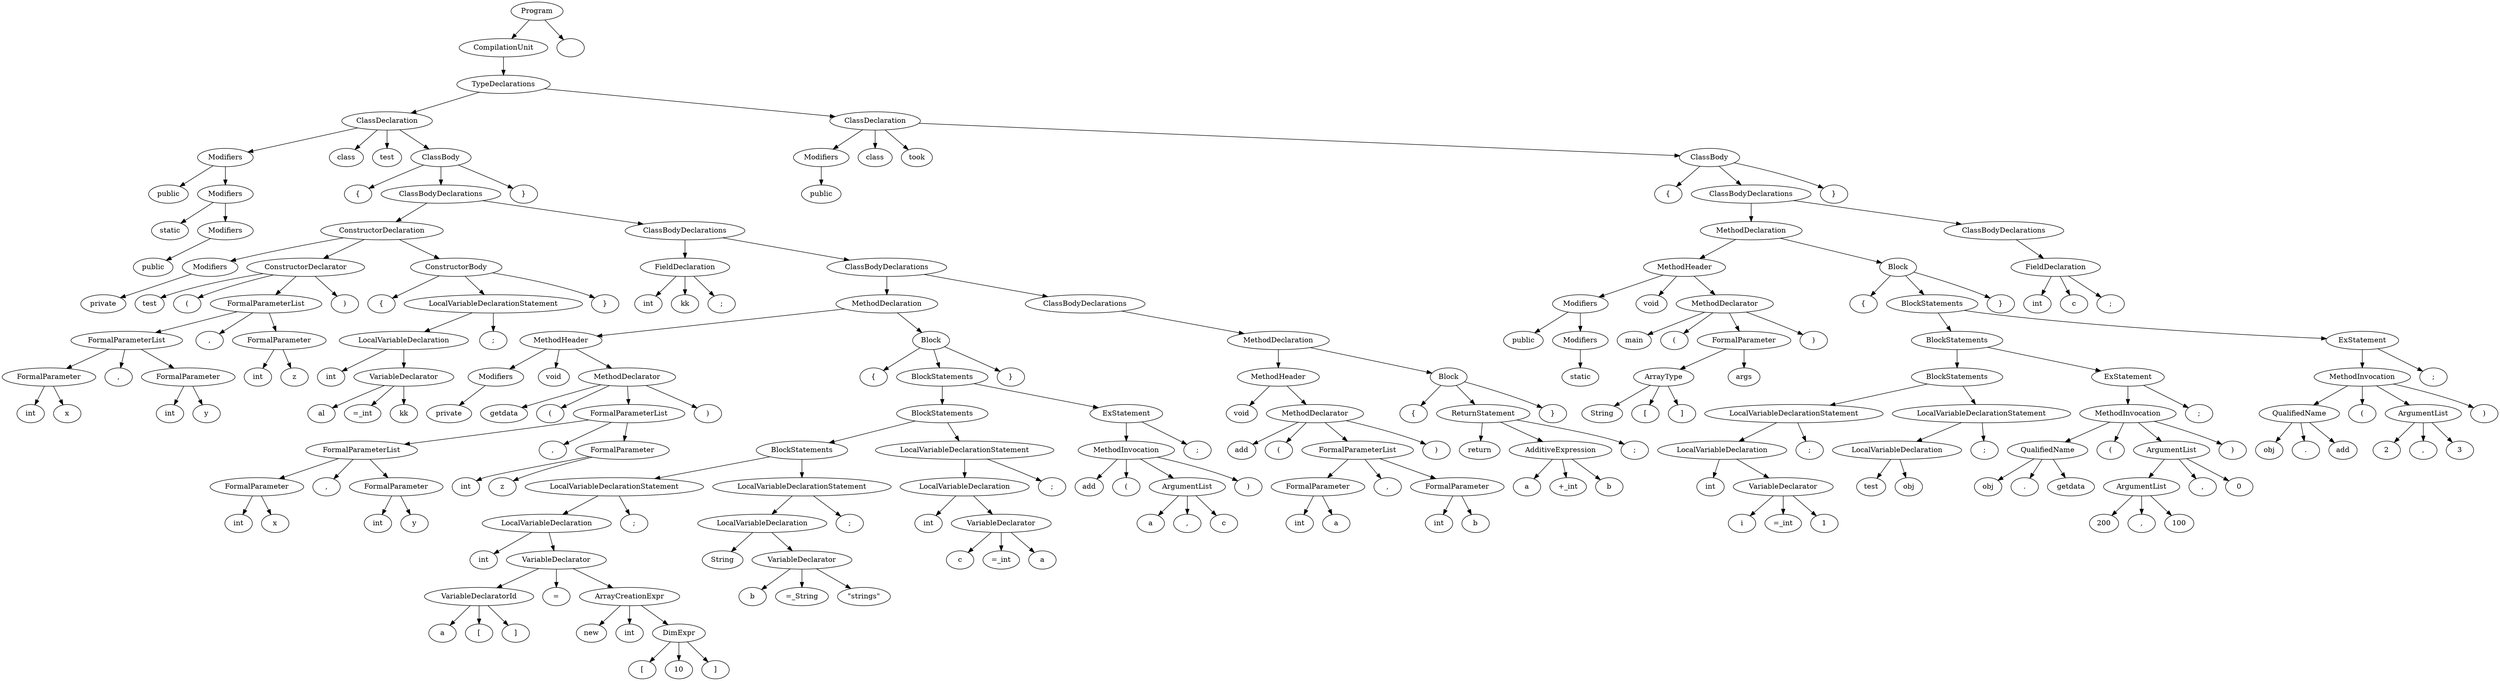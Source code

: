 digraph G {
n1 [label="public"]
n2 [label="static"]
n3 [label="public"]
n4 [label="Modifiers"]
n4->n3;
n5 [label="Modifiers"]
n5->n4;
n5->n2;
n6 [label="Modifiers"]
n6->n5;
n6->n1;
n7 [label="class"]
n8 [label="test"]
n9 [label="{"]
n10 [label="private"]
n11 [label="Modifiers"]
n11->n10;
n12 [label="test"]
n13 [label="("]
n14 [label="int"]
n15 [label="x"]
n16 [label="FormalParameter"]
n16->n15;
n16->n14;
n17 [label=","]
n18 [label="int"]
n19 [label="y"]
n20 [label="FormalParameter"]
n20->n19;
n20->n18;
n21 [label="FormalParameterList"]
n21->n20;
n21->n17;
n21->n16;
n22 [label=","]
n23 [label="int"]
n24 [label="z"]
n25 [label="FormalParameter"]
n25->n24;
n25->n23;
n26 [label="FormalParameterList"]
n26->n25;
n26->n22;
n26->n21;
n27 [label=")"]
n28 [label="ConstructorDeclarator"]
n28->n27;
n28->n26;
n28->n13;
n28->n12;
n29 [label="{"]
n30 [label="int"]
n31 [label="al"]
n32 [label="=_int"]
n33 [label="kk"]
n34 [label="VariableDeclarator"]
n34->n33;
n34->n32;
n34->n31;
n35 [label="LocalVariableDeclaration"]
n35->n34;
n35->n30;
n36 [label=";"]
n37 [label="LocalVariableDeclarationStatement"]
n37->n36;
n37->n35;
n38 [label="}"]
n39 [label="ConstructorBody"]
n39->n38;
n39->n37;
n39->n29;
n40 [label="ConstructorDeclaration"]
n40->n39;
n40->n28;
n40->n11;
n41 [label="int"]
n42 [label="kk"]
n43 [label=";"]
n44 [label="FieldDeclaration"]
n44->n43;
n44->n42;
n44->n41;
n45 [label="private"]
n46 [label="Modifiers"]
n46->n45;
n47 [label="void"]
n48 [label="getdata"]
n49 [label="("]
n50 [label="int"]
n51 [label="x"]
n52 [label="FormalParameter"]
n52->n51;
n52->n50;
n53 [label=","]
n54 [label="int"]
n55 [label="y"]
n56 [label="FormalParameter"]
n56->n55;
n56->n54;
n57 [label="FormalParameterList"]
n57->n56;
n57->n53;
n57->n52;
n58 [label=","]
n59 [label="int"]
n60 [label="z"]
n61 [label="FormalParameter"]
n61->n60;
n61->n59;
n62 [label="FormalParameterList"]
n62->n61;
n62->n58;
n62->n57;
n63 [label=")"]
n64 [label="MethodDeclarator"]
n64->n63;
n64->n62;
n64->n49;
n64->n48;
n65 [label="MethodHeader"]
n65->n64;
n65->n47;
n65->n46;
n66 [label="{"]
n67 [label="int"]
n68 [label="a"]
n69 [label="["]
n70 [label="]"]
n71 [label="VariableDeclaratorId"]
n71->n70;
n71->n69;
n71->n68;
n72 [label="="]
n73 [label="new"]
n74 [label="int"]
n75 [label="["]
n76 [label="10"]
n77 [label="]"]
n78 [label="DimExpr"]
n78->n77;
n78->n76;
n78->n75;
n79 [label="ArrayCreationExpr"]
n79->n78;
n79->n74;
n79->n73;
n80 [label="VariableDeclarator"]
n80->n79;
n80->n72;
n80->n71;
n81 [label="LocalVariableDeclaration"]
n81->n80;
n81->n67;
n82 [label=";"]
n83 [label="LocalVariableDeclarationStatement"]
n83->n82;
n83->n81;
n84 [label="String"]
n85 [label="b"]
n86 [label="=_String"]
n87 [label="\"strings\""]
n88 [label="VariableDeclarator"]
n88->n87;
n88->n86;
n88->n85;
n89 [label="LocalVariableDeclaration"]
n89->n88;
n89->n84;
n90 [label=";"]
n91 [label="LocalVariableDeclarationStatement"]
n91->n90;
n91->n89;
n92 [label="BlockStatements"]
n92->n91;
n92->n83;
n93 [label="int"]
n94 [label="c"]
n95 [label="=_int"]
n96 [label="a"]
n97 [label="VariableDeclarator"]
n97->n96;
n97->n95;
n97->n94;
n98 [label="LocalVariableDeclaration"]
n98->n97;
n98->n93;
n99 [label=";"]
n100 [label="LocalVariableDeclarationStatement"]
n100->n99;
n100->n98;
n101 [label="BlockStatements"]
n101->n100;
n101->n92;
n102 [label="add"]
n103 [label="("]
n104 [label="a"]
n105 [label=","]
n106 [label="c"]
n107 [label="ArgumentList"]
n107->n106;
n107->n105;
n107->n104;
n108 [label=")"]
n109 [label="MethodInvocation"]
n109->n108;
n109->n107;
n109->n103;
n109->n102;
n110 [label=";"]
n111 [label="ExStatement"]
n111->n110;
n111->n109;
n112 [label="BlockStatements"]
n112->n111;
n112->n101;
n113 [label="}"]
n114 [label="Block"]
n114->n113;
n114->n112;
n114->n66;
n115 [label="MethodDeclaration"]
n115->n114;
n115->n65;
n116 [label="void"]
n117 [label="add"]
n118 [label="("]
n119 [label="int"]
n120 [label="a"]
n121 [label="FormalParameter"]
n121->n120;
n121->n119;
n122 [label=","]
n123 [label="int"]
n124 [label="b"]
n125 [label="FormalParameter"]
n125->n124;
n125->n123;
n126 [label="FormalParameterList"]
n126->n125;
n126->n122;
n126->n121;
n127 [label=")"]
n128 [label="MethodDeclarator"]
n128->n127;
n128->n126;
n128->n118;
n128->n117;
n129 [label="MethodHeader"]
n129->n128;
n129->n116;
n130 [label="{"]
n131 [label="return"]
n132 [label="a"]
n133 [label="+_int"]
n134 [label="b"]
n135 [label="AdditiveExpression"]
n135->n134;
n135->n133;
n135->n132;
n136 [label=";"]
n137 [label="ReturnStatement"]
n137->n136;
n137->n135;
n137->n131;
n138 [label="}"]
n139 [label="Block"]
n139->n138;
n139->n137;
n139->n130;
n140 [label="MethodDeclaration"]
n140->n139;
n140->n129;
n141 [label="ClassBodyDeclarations"]
n141->n140;
n142 [label="ClassBodyDeclarations"]
n142->n141;
n142->n115;
n143 [label="ClassBodyDeclarations"]
n143->n142;
n143->n44;
n144 [label="ClassBodyDeclarations"]
n144->n143;
n144->n40;
n145 [label="}"]
n146 [label="ClassBody"]
n146->n145;
n146->n144;
n146->n9;
n147 [label="ClassDeclaration"]
n147->n146;
n147->n8;
n147->n7;
n147->n6;
n148 [label="public"]
n149 [label="Modifiers"]
n149->n148;
n150 [label="class"]
n151 [label="took"]
n152 [label="{"]
n153 [label="public"]
n154 [label="static"]
n155 [label="Modifiers"]
n155->n154;
n156 [label="Modifiers"]
n156->n155;
n156->n153;
n157 [label="void"]
n158 [label="main"]
n159 [label="("]
n160 [label="String"]
n161 [label="["]
n162 [label="]"]
n163 [label="ArrayType"]
n163->n162;
n163->n161;
n163->n160;
n164 [label="args"]
n165 [label="FormalParameter"]
n165->n164;
n165->n163;
n166 [label=")"]
n167 [label="MethodDeclarator"]
n167->n166;
n167->n165;
n167->n159;
n167->n158;
n168 [label="MethodHeader"]
n168->n167;
n168->n157;
n168->n156;
n169 [label="{"]
n170 [label="int"]
n171 [label="i"]
n172 [label="=_int"]
n173 [label="1"]
n174 [label="VariableDeclarator"]
n174->n173;
n174->n172;
n174->n171;
n175 [label="LocalVariableDeclaration"]
n175->n174;
n175->n170;
n176 [label=";"]
n177 [label="LocalVariableDeclarationStatement"]
n177->n176;
n177->n175;
n178 [label="test"]
n179 [label="obj"]
n180 [label="LocalVariableDeclaration"]
n180->n179;
n180->n178;
n181 [label=";"]
n182 [label="LocalVariableDeclarationStatement"]
n182->n181;
n182->n180;
n183 [label="BlockStatements"]
n183->n182;
n183->n177;
n184 [label="obj"]
n185 [label="."]
n186 [label="getdata"]
n187 [label="QualifiedName"]
n187->n186;
n187->n185;
n187->n184;
n188 [label="("]
n189 [label="200"]
n190 [label=","]
n191 [label="100"]
n192 [label="ArgumentList"]
n192->n191;
n192->n190;
n192->n189;
n193 [label=","]
n194 [label="0"]
n195 [label="ArgumentList"]
n195->n194;
n195->n193;
n195->n192;
n196 [label=")"]
n197 [label="MethodInvocation"]
n197->n196;
n197->n195;
n197->n188;
n197->n187;
n198 [label=";"]
n199 [label="ExStatement"]
n199->n198;
n199->n197;
n200 [label="BlockStatements"]
n200->n199;
n200->n183;
n201 [label="obj"]
n202 [label="."]
n203 [label="add"]
n204 [label="QualifiedName"]
n204->n203;
n204->n202;
n204->n201;
n205 [label="("]
n206 [label="2"]
n207 [label=","]
n208 [label="3"]
n209 [label="ArgumentList"]
n209->n208;
n209->n207;
n209->n206;
n210 [label=")"]
n211 [label="MethodInvocation"]
n211->n210;
n211->n209;
n211->n205;
n211->n204;
n212 [label=";"]
n213 [label="ExStatement"]
n213->n212;
n213->n211;
n214 [label="BlockStatements"]
n214->n213;
n214->n200;
n215 [label="}"]
n216 [label="Block"]
n216->n215;
n216->n214;
n216->n169;
n217 [label="MethodDeclaration"]
n217->n216;
n217->n168;
n218 [label="int"]
n219 [label="c"]
n220 [label=";"]
n221 [label="FieldDeclaration"]
n221->n220;
n221->n219;
n221->n218;
n222 [label="ClassBodyDeclarations"]
n222->n221;
n223 [label="ClassBodyDeclarations"]
n223->n222;
n223->n217;
n224 [label="}"]
n225 [label="ClassBody"]
n225->n224;
n225->n223;
n225->n152;
n226 [label="ClassDeclaration"]
n226->n225;
n226->n151;
n226->n150;
n226->n149;
n227 [label="TypeDeclarations"]
n227->n226;
n227->n147;
n228 [label="CompilationUnit"]
n228->n227;
n229 [label="Program"]
n229->n230;
n229->n228;
n230 [label=""]
}
